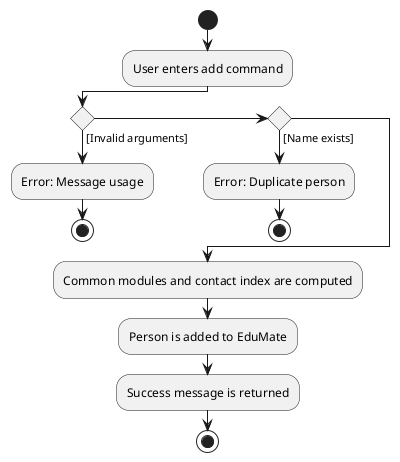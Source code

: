 @startuml
start
:User enters add command;
if () then ([Invalid arguments])
    :Error: Message usage;
    stop
elseif () then ([Name exists])
    :Error: Duplicate person;
    stop
else ()
endif
:Common modules and contact index are computed;
:Person is added to EduMate;
:Success message is returned;
stop
@enduml
